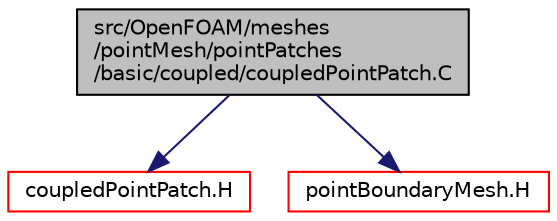 digraph "src/OpenFOAM/meshes/pointMesh/pointPatches/basic/coupled/coupledPointPatch.C"
{
  bgcolor="transparent";
  edge [fontname="Helvetica",fontsize="10",labelfontname="Helvetica",labelfontsize="10"];
  node [fontname="Helvetica",fontsize="10",shape=record];
  Node0 [label="src/OpenFOAM/meshes\l/pointMesh/pointPatches\l/basic/coupled/coupledPointPatch.C",height=0.2,width=0.4,color="black", fillcolor="grey75", style="filled", fontcolor="black"];
  Node0 -> Node1 [color="midnightblue",fontsize="10",style="solid",fontname="Helvetica"];
  Node1 [label="coupledPointPatch.H",height=0.2,width=0.4,color="red",URL="$a12185.html"];
  Node0 -> Node172 [color="midnightblue",fontsize="10",style="solid",fontname="Helvetica"];
  Node172 [label="pointBoundaryMesh.H",height=0.2,width=0.4,color="red",URL="$a12152.html"];
}
